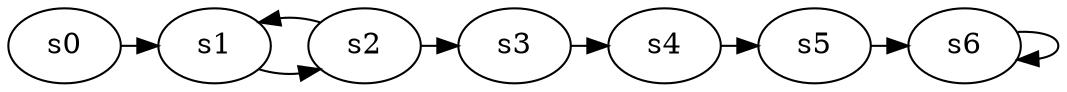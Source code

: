 digraph game_0016_chain_7 {
    s0 [name="s0", player=0, target=1];
    s1 [name="s1", player=1, target=1];
    s2 [name="s2", player=0];
    s3 [name="s3", player=1];
    s4 [name="s4", player=0, target=1];
    s5 [name="s5", player=1, target=1];
    s6 [name="s6", player=0, target=1];

    s0 -> s1 [constraint="time % 5 == 1"];
    s1 -> s2 [constraint="time == 3 || time == 9 || time == 10 || time == 19"];
    s2 -> s3 [constraint="time % 4 == 1"];
    s3 -> s4 [constraint="time % 4 == 0"];
    s4 -> s5 [constraint="time % 2 == 1"];
    s5 -> s6 [constraint="time == 3 || time == 4 || time == 16 || time == 18 || time == 19"];
    s2 -> s1 [constraint="!(time % 3 == 0)"];
    s6 -> s6 [constraint="time % 2 == 0"];
}
